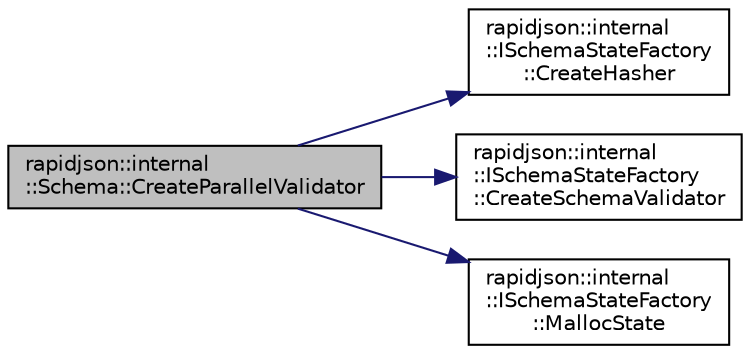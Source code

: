 digraph "rapidjson::internal::Schema::CreateParallelValidator"
{
 // INTERACTIVE_SVG=YES
 // LATEX_PDF_SIZE
  edge [fontname="Helvetica",fontsize="10",labelfontname="Helvetica",labelfontsize="10"];
  node [fontname="Helvetica",fontsize="10",shape=record];
  rankdir="LR";
  Node38 [label="rapidjson::internal\l::Schema::CreateParallelValidator",height=0.2,width=0.4,color="black", fillcolor="grey75", style="filled", fontcolor="black",tooltip=" "];
  Node38 -> Node39 [color="midnightblue",fontsize="10",style="solid",fontname="Helvetica"];
  Node39 [label="rapidjson::internal\l::ISchemaStateFactory\l::CreateHasher",height=0.2,width=0.4,color="black", fillcolor="white", style="filled",URL="$classrapidjson_1_1internal_1_1_i_schema_state_factory.html#a399e25fa32d89a112518edbd8f9a9616",tooltip=" "];
  Node38 -> Node40 [color="midnightblue",fontsize="10",style="solid",fontname="Helvetica"];
  Node40 [label="rapidjson::internal\l::ISchemaStateFactory\l::CreateSchemaValidator",height=0.2,width=0.4,color="black", fillcolor="white", style="filled",URL="$classrapidjson_1_1internal_1_1_i_schema_state_factory.html#af6301e6b139b66414e48e5ecf8f2fb87",tooltip=" "];
  Node38 -> Node41 [color="midnightblue",fontsize="10",style="solid",fontname="Helvetica"];
  Node41 [label="rapidjson::internal\l::ISchemaStateFactory\l::MallocState",height=0.2,width=0.4,color="black", fillcolor="white", style="filled",URL="$classrapidjson_1_1internal_1_1_i_schema_state_factory.html#a9804f3ef559cb1262a67d3a63bc1f77a",tooltip=" "];
}
